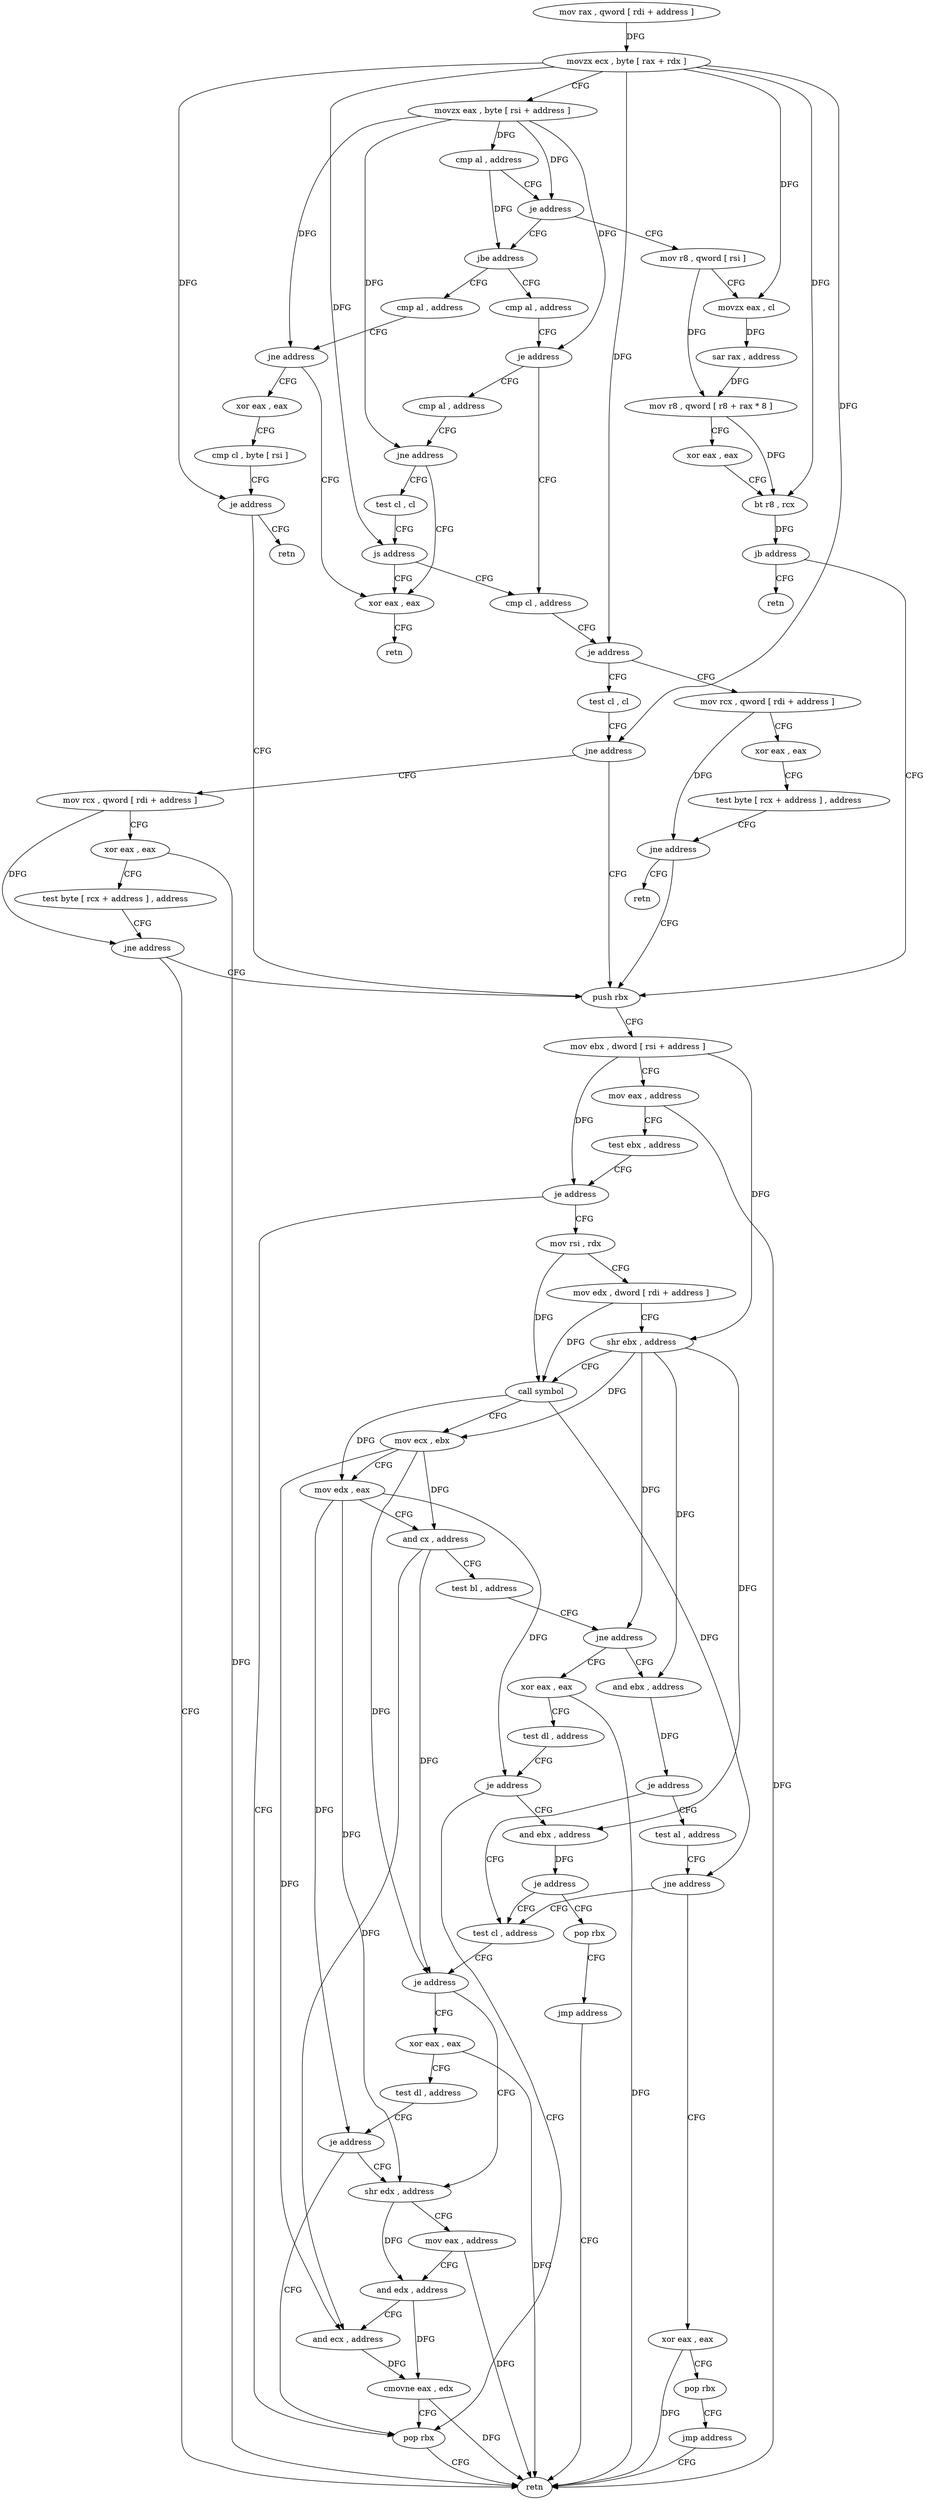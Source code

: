 digraph "func" {
"4339824" [label = "mov rax , qword [ rdi + address ]" ]
"4339828" [label = "movzx ecx , byte [ rax + rdx ]" ]
"4339832" [label = "movzx eax , byte [ rsi + address ]" ]
"4339836" [label = "cmp al , address" ]
"4339838" [label = "je address" ]
"4340024" [label = "mov r8 , qword [ rsi ]" ]
"4339844" [label = "jbe address" ]
"4340027" [label = "movzx eax , cl" ]
"4340030" [label = "sar rax , address" ]
"4340034" [label = "mov r8 , qword [ r8 + rax * 8 ]" ]
"4340038" [label = "xor eax , eax" ]
"4340040" [label = "bt r8 , rcx" ]
"4340044" [label = "jb address" ]
"4339901" [label = "push rbx" ]
"4340050" [label = "retn" ]
"4340008" [label = "cmp al , address" ]
"4339850" [label = "cmp al , address" ]
"4339902" [label = "mov ebx , dword [ rsi + address ]" ]
"4339905" [label = "mov eax , address" ]
"4339910" [label = "test ebx , address" ]
"4339916" [label = "je address" ]
"4339994" [label = "pop rbx" ]
"4339918" [label = "mov rsi , rdx" ]
"4340010" [label = "jne address" ]
"4340000" [label = "xor eax , eax" ]
"4340012" [label = "xor eax , eax" ]
"4339852" [label = "je address" ]
"4339870" [label = "cmp cl , address" ]
"4339854" [label = "cmp al , address" ]
"4339995" [label = "retn" ]
"4339921" [label = "mov edx , dword [ rdi + address ]" ]
"4339927" [label = "shr ebx , address" ]
"4339930" [label = "call symbol" ]
"4339935" [label = "mov ecx , ebx" ]
"4339937" [label = "mov edx , eax" ]
"4339939" [label = "and cx , address" ]
"4339944" [label = "test bl , address" ]
"4339947" [label = "jne address" ]
"4340056" [label = "xor eax , eax" ]
"4339949" [label = "and ebx , address" ]
"4340002" [label = "retn" ]
"4340014" [label = "cmp cl , byte [ rsi ]" ]
"4340016" [label = "je address" ]
"4340018" [label = "retn" ]
"4339873" [label = "je address" ]
"4340080" [label = "mov rcx , qword [ rdi + address ]" ]
"4339879" [label = "test cl , cl" ]
"4339856" [label = "jne address" ]
"4339862" [label = "test cl , cl" ]
"4340058" [label = "test dl , address" ]
"4340061" [label = "je address" ]
"4340063" [label = "and ebx , address" ]
"4339952" [label = "je address" ]
"4339962" [label = "test cl , address" ]
"4339954" [label = "test al , address" ]
"4340087" [label = "xor eax , eax" ]
"4340089" [label = "test byte [ rcx + address ] , address" ]
"4340096" [label = "jne address" ]
"4340102" [label = "retn" ]
"4339881" [label = "jne address" ]
"4339883" [label = "mov rcx , qword [ rdi + address ]" ]
"4339864" [label = "js address" ]
"4340066" [label = "je address" ]
"4340068" [label = "pop rbx" ]
"4339965" [label = "je address" ]
"4339974" [label = "shr edx , address" ]
"4339967" [label = "xor eax , eax" ]
"4339956" [label = "jne address" ]
"4340104" [label = "xor eax , eax" ]
"4339890" [label = "xor eax , eax" ]
"4339892" [label = "test byte [ rcx + address ] , address" ]
"4339899" [label = "jne address" ]
"4340069" [label = "jmp address" ]
"4339977" [label = "mov eax , address" ]
"4339982" [label = "and edx , address" ]
"4339985" [label = "and ecx , address" ]
"4339991" [label = "cmovne eax , edx" ]
"4339969" [label = "test dl , address" ]
"4339972" [label = "je address" ]
"4340106" [label = "pop rbx" ]
"4340107" [label = "jmp address" ]
"4339824" -> "4339828" [ label = "DFG" ]
"4339828" -> "4339832" [ label = "CFG" ]
"4339828" -> "4340027" [ label = "DFG" ]
"4339828" -> "4340040" [ label = "DFG" ]
"4339828" -> "4340016" [ label = "DFG" ]
"4339828" -> "4339873" [ label = "DFG" ]
"4339828" -> "4339881" [ label = "DFG" ]
"4339828" -> "4339864" [ label = "DFG" ]
"4339832" -> "4339836" [ label = "DFG" ]
"4339832" -> "4339838" [ label = "DFG" ]
"4339832" -> "4340010" [ label = "DFG" ]
"4339832" -> "4339852" [ label = "DFG" ]
"4339832" -> "4339856" [ label = "DFG" ]
"4339836" -> "4339838" [ label = "CFG" ]
"4339836" -> "4339844" [ label = "DFG" ]
"4339838" -> "4340024" [ label = "CFG" ]
"4339838" -> "4339844" [ label = "CFG" ]
"4340024" -> "4340027" [ label = "CFG" ]
"4340024" -> "4340034" [ label = "DFG" ]
"4339844" -> "4340008" [ label = "CFG" ]
"4339844" -> "4339850" [ label = "CFG" ]
"4340027" -> "4340030" [ label = "DFG" ]
"4340030" -> "4340034" [ label = "DFG" ]
"4340034" -> "4340038" [ label = "CFG" ]
"4340034" -> "4340040" [ label = "DFG" ]
"4340038" -> "4340040" [ label = "CFG" ]
"4340040" -> "4340044" [ label = "DFG" ]
"4340044" -> "4339901" [ label = "CFG" ]
"4340044" -> "4340050" [ label = "CFG" ]
"4339901" -> "4339902" [ label = "CFG" ]
"4340008" -> "4340010" [ label = "CFG" ]
"4339850" -> "4339852" [ label = "CFG" ]
"4339902" -> "4339905" [ label = "CFG" ]
"4339902" -> "4339916" [ label = "DFG" ]
"4339902" -> "4339927" [ label = "DFG" ]
"4339905" -> "4339910" [ label = "CFG" ]
"4339905" -> "4339995" [ label = "DFG" ]
"4339910" -> "4339916" [ label = "CFG" ]
"4339916" -> "4339994" [ label = "CFG" ]
"4339916" -> "4339918" [ label = "CFG" ]
"4339994" -> "4339995" [ label = "CFG" ]
"4339918" -> "4339921" [ label = "CFG" ]
"4339918" -> "4339930" [ label = "DFG" ]
"4340010" -> "4340000" [ label = "CFG" ]
"4340010" -> "4340012" [ label = "CFG" ]
"4340000" -> "4340002" [ label = "CFG" ]
"4340012" -> "4340014" [ label = "CFG" ]
"4339852" -> "4339870" [ label = "CFG" ]
"4339852" -> "4339854" [ label = "CFG" ]
"4339870" -> "4339873" [ label = "CFG" ]
"4339854" -> "4339856" [ label = "CFG" ]
"4339921" -> "4339927" [ label = "CFG" ]
"4339921" -> "4339930" [ label = "DFG" ]
"4339927" -> "4339930" [ label = "CFG" ]
"4339927" -> "4339935" [ label = "DFG" ]
"4339927" -> "4339947" [ label = "DFG" ]
"4339927" -> "4339949" [ label = "DFG" ]
"4339927" -> "4340063" [ label = "DFG" ]
"4339930" -> "4339935" [ label = "CFG" ]
"4339930" -> "4339937" [ label = "DFG" ]
"4339930" -> "4339956" [ label = "DFG" ]
"4339935" -> "4339937" [ label = "CFG" ]
"4339935" -> "4339939" [ label = "DFG" ]
"4339935" -> "4339965" [ label = "DFG" ]
"4339935" -> "4339985" [ label = "DFG" ]
"4339937" -> "4339939" [ label = "CFG" ]
"4339937" -> "4340061" [ label = "DFG" ]
"4339937" -> "4339974" [ label = "DFG" ]
"4339937" -> "4339972" [ label = "DFG" ]
"4339939" -> "4339944" [ label = "CFG" ]
"4339939" -> "4339965" [ label = "DFG" ]
"4339939" -> "4339985" [ label = "DFG" ]
"4339944" -> "4339947" [ label = "CFG" ]
"4339947" -> "4340056" [ label = "CFG" ]
"4339947" -> "4339949" [ label = "CFG" ]
"4340056" -> "4340058" [ label = "CFG" ]
"4340056" -> "4339995" [ label = "DFG" ]
"4339949" -> "4339952" [ label = "DFG" ]
"4340014" -> "4340016" [ label = "CFG" ]
"4340016" -> "4339901" [ label = "CFG" ]
"4340016" -> "4340018" [ label = "CFG" ]
"4339873" -> "4340080" [ label = "CFG" ]
"4339873" -> "4339879" [ label = "CFG" ]
"4340080" -> "4340087" [ label = "CFG" ]
"4340080" -> "4340096" [ label = "DFG" ]
"4339879" -> "4339881" [ label = "CFG" ]
"4339856" -> "4340000" [ label = "CFG" ]
"4339856" -> "4339862" [ label = "CFG" ]
"4339862" -> "4339864" [ label = "CFG" ]
"4340058" -> "4340061" [ label = "CFG" ]
"4340061" -> "4339994" [ label = "CFG" ]
"4340061" -> "4340063" [ label = "CFG" ]
"4340063" -> "4340066" [ label = "DFG" ]
"4339952" -> "4339962" [ label = "CFG" ]
"4339952" -> "4339954" [ label = "CFG" ]
"4339962" -> "4339965" [ label = "CFG" ]
"4339954" -> "4339956" [ label = "CFG" ]
"4340087" -> "4340089" [ label = "CFG" ]
"4340089" -> "4340096" [ label = "CFG" ]
"4340096" -> "4339901" [ label = "CFG" ]
"4340096" -> "4340102" [ label = "CFG" ]
"4339881" -> "4339901" [ label = "CFG" ]
"4339881" -> "4339883" [ label = "CFG" ]
"4339883" -> "4339890" [ label = "CFG" ]
"4339883" -> "4339899" [ label = "DFG" ]
"4339864" -> "4340000" [ label = "CFG" ]
"4339864" -> "4339870" [ label = "CFG" ]
"4340066" -> "4339962" [ label = "CFG" ]
"4340066" -> "4340068" [ label = "CFG" ]
"4340068" -> "4340069" [ label = "CFG" ]
"4339965" -> "4339974" [ label = "CFG" ]
"4339965" -> "4339967" [ label = "CFG" ]
"4339974" -> "4339977" [ label = "CFG" ]
"4339974" -> "4339982" [ label = "DFG" ]
"4339967" -> "4339969" [ label = "CFG" ]
"4339967" -> "4339995" [ label = "DFG" ]
"4339956" -> "4340104" [ label = "CFG" ]
"4339956" -> "4339962" [ label = "CFG" ]
"4340104" -> "4340106" [ label = "CFG" ]
"4340104" -> "4339995" [ label = "DFG" ]
"4339890" -> "4339892" [ label = "CFG" ]
"4339890" -> "4339995" [ label = "DFG" ]
"4339892" -> "4339899" [ label = "CFG" ]
"4339899" -> "4339995" [ label = "CFG" ]
"4339899" -> "4339901" [ label = "CFG" ]
"4340069" -> "4339995" [ label = "CFG" ]
"4339977" -> "4339982" [ label = "CFG" ]
"4339977" -> "4339995" [ label = "DFG" ]
"4339982" -> "4339985" [ label = "CFG" ]
"4339982" -> "4339991" [ label = "DFG" ]
"4339985" -> "4339991" [ label = "DFG" ]
"4339991" -> "4339994" [ label = "CFG" ]
"4339991" -> "4339995" [ label = "DFG" ]
"4339969" -> "4339972" [ label = "CFG" ]
"4339972" -> "4339994" [ label = "CFG" ]
"4339972" -> "4339974" [ label = "CFG" ]
"4340106" -> "4340107" [ label = "CFG" ]
"4340107" -> "4339995" [ label = "CFG" ]
}
